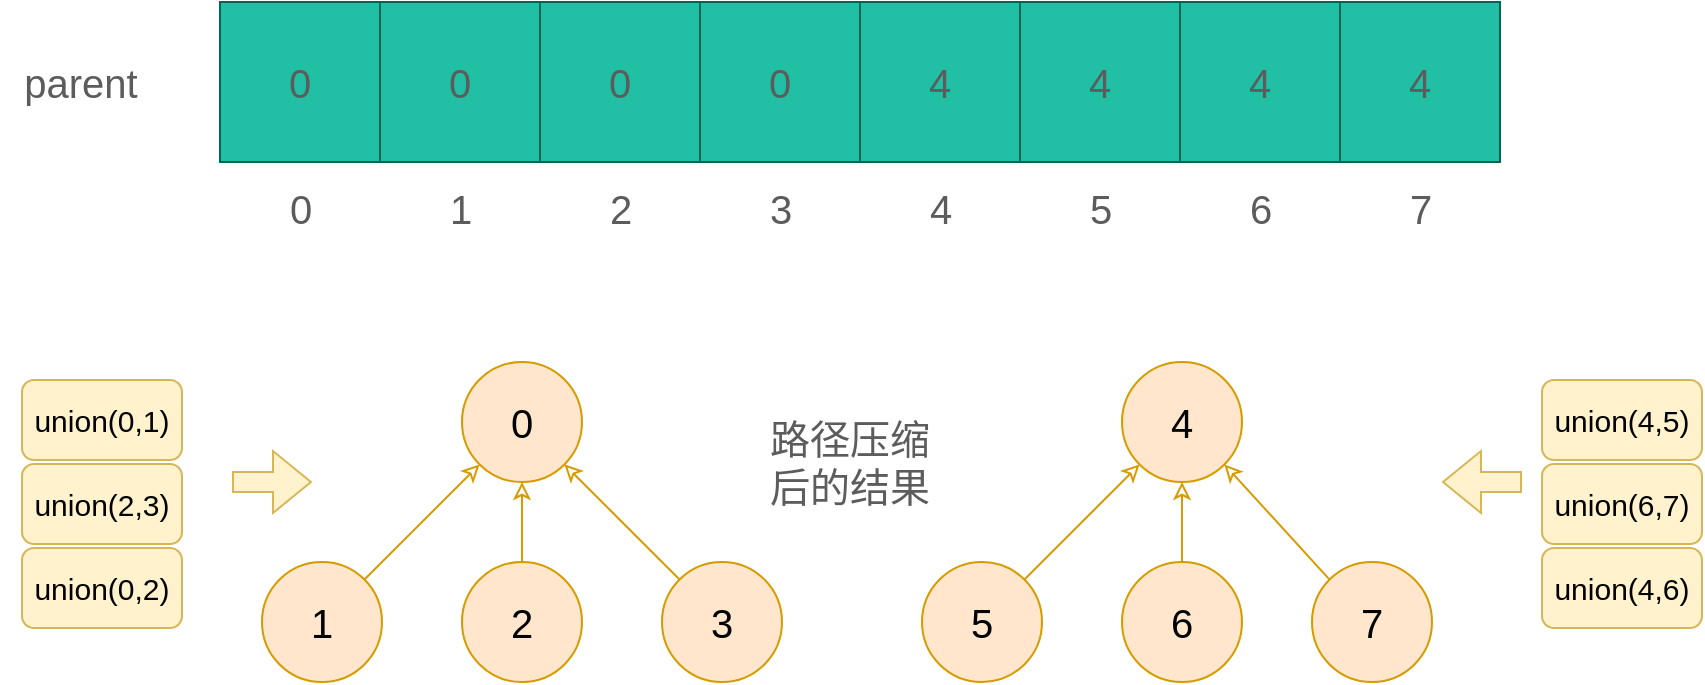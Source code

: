 <mxfile version="27.0.5">
  <diagram name="第 1 页" id="iyaUv2LV97mkvN4t3qZa">
    <mxGraphModel dx="1018" dy="674" grid="1" gridSize="10" guides="1" tooltips="1" connect="1" arrows="1" fold="1" page="0" pageScale="1" pageWidth="827" pageHeight="1169" math="0" shadow="0">
      <root>
        <mxCell id="0" />
        <mxCell id="1" parent="0" />
        <mxCell id="j9Nh0HyessEl6f0TbMZk-1" value="0" style="whiteSpace=wrap;html=1;aspect=fixed;labelBackgroundColor=none;fillColor=#21C0A5;strokeColor=#006658;fontColor=#5C5C5C;fontSize=20;" vertex="1" parent="1">
          <mxGeometry x="160" y="200" width="80" height="80" as="geometry" />
        </mxCell>
        <mxCell id="j9Nh0HyessEl6f0TbMZk-2" value="0" style="whiteSpace=wrap;html=1;aspect=fixed;labelBackgroundColor=none;fillColor=#21C0A5;strokeColor=#006658;fontColor=#5C5C5C;fontSize=20;" vertex="1" parent="1">
          <mxGeometry x="240" y="200" width="80" height="80" as="geometry" />
        </mxCell>
        <mxCell id="j9Nh0HyessEl6f0TbMZk-3" value="0" style="whiteSpace=wrap;html=1;aspect=fixed;labelBackgroundColor=none;fillColor=#21C0A5;strokeColor=#006658;fontColor=#5C5C5C;fontSize=20;" vertex="1" parent="1">
          <mxGeometry x="320" y="200" width="80" height="80" as="geometry" />
        </mxCell>
        <mxCell id="j9Nh0HyessEl6f0TbMZk-4" value="0" style="whiteSpace=wrap;html=1;aspect=fixed;labelBackgroundColor=none;fillColor=#21C0A5;strokeColor=#006658;fontColor=#5C5C5C;fontSize=20;" vertex="1" parent="1">
          <mxGeometry x="400" y="200" width="80" height="80" as="geometry" />
        </mxCell>
        <mxCell id="j9Nh0HyessEl6f0TbMZk-5" value="4" style="whiteSpace=wrap;html=1;aspect=fixed;labelBackgroundColor=none;fillColor=#21C0A5;strokeColor=#006658;fontColor=#5C5C5C;fontSize=20;" vertex="1" parent="1">
          <mxGeometry x="480" y="200" width="80" height="80" as="geometry" />
        </mxCell>
        <mxCell id="j9Nh0HyessEl6f0TbMZk-6" value="4" style="whiteSpace=wrap;html=1;aspect=fixed;labelBackgroundColor=none;fillColor=#21C0A5;strokeColor=#006658;fontColor=#5C5C5C;fontSize=20;" vertex="1" parent="1">
          <mxGeometry x="560" y="200" width="80" height="80" as="geometry" />
        </mxCell>
        <mxCell id="j9Nh0HyessEl6f0TbMZk-7" value="4" style="whiteSpace=wrap;html=1;aspect=fixed;labelBackgroundColor=none;fillColor=#21C0A5;strokeColor=#006658;fontColor=#5C5C5C;fontSize=20;" vertex="1" parent="1">
          <mxGeometry x="640" y="200" width="80" height="80" as="geometry" />
        </mxCell>
        <mxCell id="j9Nh0HyessEl6f0TbMZk-8" value="4" style="whiteSpace=wrap;html=1;aspect=fixed;labelBackgroundColor=none;fillColor=#21C0A5;strokeColor=#006658;fontColor=#5C5C5C;fontSize=20;" vertex="1" parent="1">
          <mxGeometry x="720" y="200" width="80" height="80" as="geometry" />
        </mxCell>
        <mxCell id="j9Nh0HyessEl6f0TbMZk-9" value="parent" style="text;html=1;align=center;verticalAlign=middle;resizable=0;points=[];autosize=1;strokeColor=none;fillColor=none;labelBackgroundColor=none;fontColor=#5C5C5C;fontSize=20;" vertex="1" parent="1">
          <mxGeometry x="50" y="220" width="80" height="40" as="geometry" />
        </mxCell>
        <mxCell id="j9Nh0HyessEl6f0TbMZk-10" value="0" style="text;html=1;align=center;verticalAlign=middle;resizable=0;points=[];autosize=1;strokeColor=none;fillColor=none;labelBackgroundColor=none;fontColor=#5C5C5C;fontSize=20;" vertex="1" parent="1">
          <mxGeometry x="185" y="283" width="30" height="40" as="geometry" />
        </mxCell>
        <mxCell id="j9Nh0HyessEl6f0TbMZk-11" value="1" style="text;html=1;align=center;verticalAlign=middle;resizable=0;points=[];autosize=1;strokeColor=none;fillColor=none;labelBackgroundColor=none;fontColor=#5C5C5C;fontSize=20;" vertex="1" parent="1">
          <mxGeometry x="265" y="283" width="30" height="40" as="geometry" />
        </mxCell>
        <mxCell id="j9Nh0HyessEl6f0TbMZk-12" value="2" style="text;html=1;align=center;verticalAlign=middle;resizable=0;points=[];autosize=1;strokeColor=none;fillColor=none;labelBackgroundColor=none;fontColor=#5C5C5C;fontSize=20;" vertex="1" parent="1">
          <mxGeometry x="345" y="283" width="30" height="40" as="geometry" />
        </mxCell>
        <mxCell id="j9Nh0HyessEl6f0TbMZk-13" value="3" style="text;html=1;align=center;verticalAlign=middle;resizable=0;points=[];autosize=1;strokeColor=none;fillColor=none;labelBackgroundColor=none;fontColor=#5C5C5C;fontSize=20;" vertex="1" parent="1">
          <mxGeometry x="425" y="283" width="30" height="40" as="geometry" />
        </mxCell>
        <mxCell id="j9Nh0HyessEl6f0TbMZk-14" value="4" style="text;html=1;align=center;verticalAlign=middle;resizable=0;points=[];autosize=1;strokeColor=none;fillColor=none;labelBackgroundColor=none;fontColor=#5C5C5C;fontSize=20;" vertex="1" parent="1">
          <mxGeometry x="505" y="283" width="30" height="40" as="geometry" />
        </mxCell>
        <mxCell id="j9Nh0HyessEl6f0TbMZk-15" value="5" style="text;html=1;align=center;verticalAlign=middle;resizable=0;points=[];autosize=1;strokeColor=none;fillColor=none;labelBackgroundColor=none;fontColor=#5C5C5C;fontSize=20;" vertex="1" parent="1">
          <mxGeometry x="585" y="283" width="30" height="40" as="geometry" />
        </mxCell>
        <mxCell id="j9Nh0HyessEl6f0TbMZk-16" value="6" style="text;html=1;align=center;verticalAlign=middle;resizable=0;points=[];autosize=1;strokeColor=none;fillColor=none;labelBackgroundColor=none;fontColor=#5C5C5C;fontSize=20;" vertex="1" parent="1">
          <mxGeometry x="665" y="283" width="30" height="40" as="geometry" />
        </mxCell>
        <mxCell id="j9Nh0HyessEl6f0TbMZk-17" value="7" style="text;html=1;align=center;verticalAlign=middle;resizable=0;points=[];autosize=1;strokeColor=none;fillColor=none;labelBackgroundColor=none;fontColor=#5C5C5C;fontSize=20;" vertex="1" parent="1">
          <mxGeometry x="745" y="283" width="30" height="40" as="geometry" />
        </mxCell>
        <mxCell id="j9Nh0HyessEl6f0TbMZk-32" style="rounded=0;orthogonalLoop=1;jettySize=auto;html=1;exitX=0;exitY=1;exitDx=0;exitDy=0;entryX=1;entryY=0;entryDx=0;entryDy=0;strokeColor=#d79b00;fontColor=#5C5C5C;fillColor=#ffe6cc;startArrow=classic;startFill=0;endArrow=none;" edge="1" parent="1" source="j9Nh0HyessEl6f0TbMZk-18" target="j9Nh0HyessEl6f0TbMZk-19">
          <mxGeometry relative="1" as="geometry" />
        </mxCell>
        <mxCell id="j9Nh0HyessEl6f0TbMZk-33" style="rounded=0;orthogonalLoop=1;jettySize=auto;html=1;exitX=0.5;exitY=1;exitDx=0;exitDy=0;entryX=0.5;entryY=0;entryDx=0;entryDy=0;strokeColor=#d79b00;fontColor=#5C5C5C;fillColor=#ffe6cc;startArrow=classic;startFill=0;endArrow=none;" edge="1" parent="1" source="j9Nh0HyessEl6f0TbMZk-18" target="j9Nh0HyessEl6f0TbMZk-20">
          <mxGeometry relative="1" as="geometry" />
        </mxCell>
        <mxCell id="j9Nh0HyessEl6f0TbMZk-34" style="rounded=0;orthogonalLoop=1;jettySize=auto;html=1;exitX=1;exitY=1;exitDx=0;exitDy=0;entryX=0;entryY=0;entryDx=0;entryDy=0;strokeColor=#d79b00;fontColor=#5C5C5C;fillColor=#ffe6cc;startArrow=classic;startFill=0;endArrow=none;" edge="1" parent="1" source="j9Nh0HyessEl6f0TbMZk-18" target="j9Nh0HyessEl6f0TbMZk-21">
          <mxGeometry relative="1" as="geometry" />
        </mxCell>
        <mxCell id="j9Nh0HyessEl6f0TbMZk-18" value="0" style="ellipse;whiteSpace=wrap;html=1;aspect=fixed;labelBackgroundColor=none;fillColor=#ffe6cc;strokeColor=#d79b00;fontSize=20;" vertex="1" parent="1">
          <mxGeometry x="281" y="380" width="60" height="60" as="geometry" />
        </mxCell>
        <mxCell id="j9Nh0HyessEl6f0TbMZk-19" value="1" style="ellipse;whiteSpace=wrap;html=1;aspect=fixed;labelBackgroundColor=none;fillColor=#ffe6cc;strokeColor=#d79b00;fontSize=20;" vertex="1" parent="1">
          <mxGeometry x="181" y="480" width="60" height="60" as="geometry" />
        </mxCell>
        <mxCell id="j9Nh0HyessEl6f0TbMZk-20" value="2" style="ellipse;whiteSpace=wrap;html=1;aspect=fixed;labelBackgroundColor=none;fillColor=#ffe6cc;strokeColor=#d79b00;fontSize=20;" vertex="1" parent="1">
          <mxGeometry x="281" y="480" width="60" height="60" as="geometry" />
        </mxCell>
        <mxCell id="j9Nh0HyessEl6f0TbMZk-21" value="3" style="ellipse;whiteSpace=wrap;html=1;aspect=fixed;labelBackgroundColor=none;fillColor=#ffe6cc;strokeColor=#d79b00;fontSize=20;" vertex="1" parent="1">
          <mxGeometry x="381" y="480" width="60" height="60" as="geometry" />
        </mxCell>
        <mxCell id="j9Nh0HyessEl6f0TbMZk-35" style="rounded=0;orthogonalLoop=1;jettySize=auto;html=1;exitX=0;exitY=1;exitDx=0;exitDy=0;entryX=1;entryY=0;entryDx=0;entryDy=0;strokeColor=#d79b00;fontColor=#5C5C5C;fillColor=#ffe6cc;startArrow=classic;startFill=0;endArrow=none;" edge="1" parent="1" source="j9Nh0HyessEl6f0TbMZk-22" target="j9Nh0HyessEl6f0TbMZk-23">
          <mxGeometry relative="1" as="geometry" />
        </mxCell>
        <mxCell id="j9Nh0HyessEl6f0TbMZk-36" style="rounded=0;orthogonalLoop=1;jettySize=auto;html=1;exitX=0.5;exitY=1;exitDx=0;exitDy=0;entryX=0.5;entryY=0;entryDx=0;entryDy=0;strokeColor=#d79b00;fontColor=#5C5C5C;fillColor=#ffe6cc;startArrow=classic;startFill=0;endArrow=none;" edge="1" parent="1" source="j9Nh0HyessEl6f0TbMZk-22" target="j9Nh0HyessEl6f0TbMZk-24">
          <mxGeometry relative="1" as="geometry" />
        </mxCell>
        <mxCell id="j9Nh0HyessEl6f0TbMZk-37" style="rounded=0;orthogonalLoop=1;jettySize=auto;html=1;exitX=1;exitY=1;exitDx=0;exitDy=0;entryX=0;entryY=0;entryDx=0;entryDy=0;strokeColor=#d79b00;fontColor=#5C5C5C;fillColor=#ffe6cc;startArrow=classic;startFill=0;endArrow=none;" edge="1" parent="1" source="j9Nh0HyessEl6f0TbMZk-22" target="j9Nh0HyessEl6f0TbMZk-25">
          <mxGeometry relative="1" as="geometry" />
        </mxCell>
        <mxCell id="j9Nh0HyessEl6f0TbMZk-22" value="4" style="ellipse;whiteSpace=wrap;html=1;aspect=fixed;labelBackgroundColor=none;fillColor=#ffe6cc;strokeColor=#d79b00;fontSize=20;" vertex="1" parent="1">
          <mxGeometry x="611" y="380" width="60" height="60" as="geometry" />
        </mxCell>
        <mxCell id="j9Nh0HyessEl6f0TbMZk-23" value="5" style="ellipse;whiteSpace=wrap;html=1;aspect=fixed;labelBackgroundColor=none;fillColor=#ffe6cc;strokeColor=#d79b00;fontSize=20;" vertex="1" parent="1">
          <mxGeometry x="511" y="480" width="60" height="60" as="geometry" />
        </mxCell>
        <mxCell id="j9Nh0HyessEl6f0TbMZk-24" value="6" style="ellipse;whiteSpace=wrap;html=1;aspect=fixed;labelBackgroundColor=none;fillColor=#ffe6cc;strokeColor=#d79b00;fontSize=20;" vertex="1" parent="1">
          <mxGeometry x="611" y="480" width="60" height="60" as="geometry" />
        </mxCell>
        <mxCell id="j9Nh0HyessEl6f0TbMZk-25" value="7" style="ellipse;whiteSpace=wrap;html=1;aspect=fixed;labelBackgroundColor=none;fillColor=#ffe6cc;strokeColor=#d79b00;fontSize=20;" vertex="1" parent="1">
          <mxGeometry x="706" y="480" width="60" height="60" as="geometry" />
        </mxCell>
        <mxCell id="j9Nh0HyessEl6f0TbMZk-26" value="union(0,1)" style="rounded=1;whiteSpace=wrap;html=1;labelBackgroundColor=none;fillColor=#fff2cc;strokeColor=#d6b656;fontSize=15;" vertex="1" parent="1">
          <mxGeometry x="61" y="389" width="80" height="40" as="geometry" />
        </mxCell>
        <mxCell id="j9Nh0HyessEl6f0TbMZk-27" value="union(2,3)" style="rounded=1;whiteSpace=wrap;html=1;labelBackgroundColor=none;fillColor=#fff2cc;strokeColor=#d6b656;fontSize=15;" vertex="1" parent="1">
          <mxGeometry x="61" y="431" width="80" height="40" as="geometry" />
        </mxCell>
        <mxCell id="j9Nh0HyessEl6f0TbMZk-28" value="union(0,2)" style="rounded=1;whiteSpace=wrap;html=1;labelBackgroundColor=none;fillColor=#fff2cc;strokeColor=#d6b656;fontSize=15;" vertex="1" parent="1">
          <mxGeometry x="61" y="473" width="80" height="40" as="geometry" />
        </mxCell>
        <mxCell id="j9Nh0HyessEl6f0TbMZk-29" value="union(4,5)" style="rounded=1;whiteSpace=wrap;html=1;labelBackgroundColor=none;fillColor=#fff2cc;strokeColor=#d6b656;fontSize=15;" vertex="1" parent="1">
          <mxGeometry x="821" y="389" width="80" height="40" as="geometry" />
        </mxCell>
        <mxCell id="j9Nh0HyessEl6f0TbMZk-30" value="union(6,7)" style="rounded=1;whiteSpace=wrap;html=1;labelBackgroundColor=none;fillColor=#fff2cc;strokeColor=#d6b656;fontSize=15;" vertex="1" parent="1">
          <mxGeometry x="821" y="431" width="80" height="40" as="geometry" />
        </mxCell>
        <mxCell id="j9Nh0HyessEl6f0TbMZk-31" value="union(4,6)" style="rounded=1;whiteSpace=wrap;html=1;labelBackgroundColor=none;fillColor=#fff2cc;strokeColor=#d6b656;fontSize=15;" vertex="1" parent="1">
          <mxGeometry x="821" y="473" width="80" height="40" as="geometry" />
        </mxCell>
        <mxCell id="j9Nh0HyessEl6f0TbMZk-38" value="" style="shape=flexArrow;endArrow=classic;html=1;rounded=0;strokeColor=#d6b656;fontColor=#5C5C5C;fillColor=#fff2cc;" edge="1" parent="1">
          <mxGeometry width="50" height="50" relative="1" as="geometry">
            <mxPoint x="166" y="440" as="sourcePoint" />
            <mxPoint x="206" y="440" as="targetPoint" />
          </mxGeometry>
        </mxCell>
        <mxCell id="j9Nh0HyessEl6f0TbMZk-39" value="" style="shape=flexArrow;endArrow=classic;html=1;rounded=0;strokeColor=#d6b656;fontColor=#5C5C5C;fillColor=#fff2cc;" edge="1" parent="1">
          <mxGeometry width="50" height="50" relative="1" as="geometry">
            <mxPoint x="811" y="440" as="sourcePoint" />
            <mxPoint x="771" y="440" as="targetPoint" />
          </mxGeometry>
        </mxCell>
        <mxCell id="j9Nh0HyessEl6f0TbMZk-41" value="路径压缩后的结果" style="text;html=1;align=center;verticalAlign=middle;whiteSpace=wrap;rounded=0;fontColor=#5C5C5C;fontSize=20;" vertex="1" parent="1">
          <mxGeometry x="425" y="410" width="100" height="40" as="geometry" />
        </mxCell>
      </root>
    </mxGraphModel>
  </diagram>
</mxfile>
